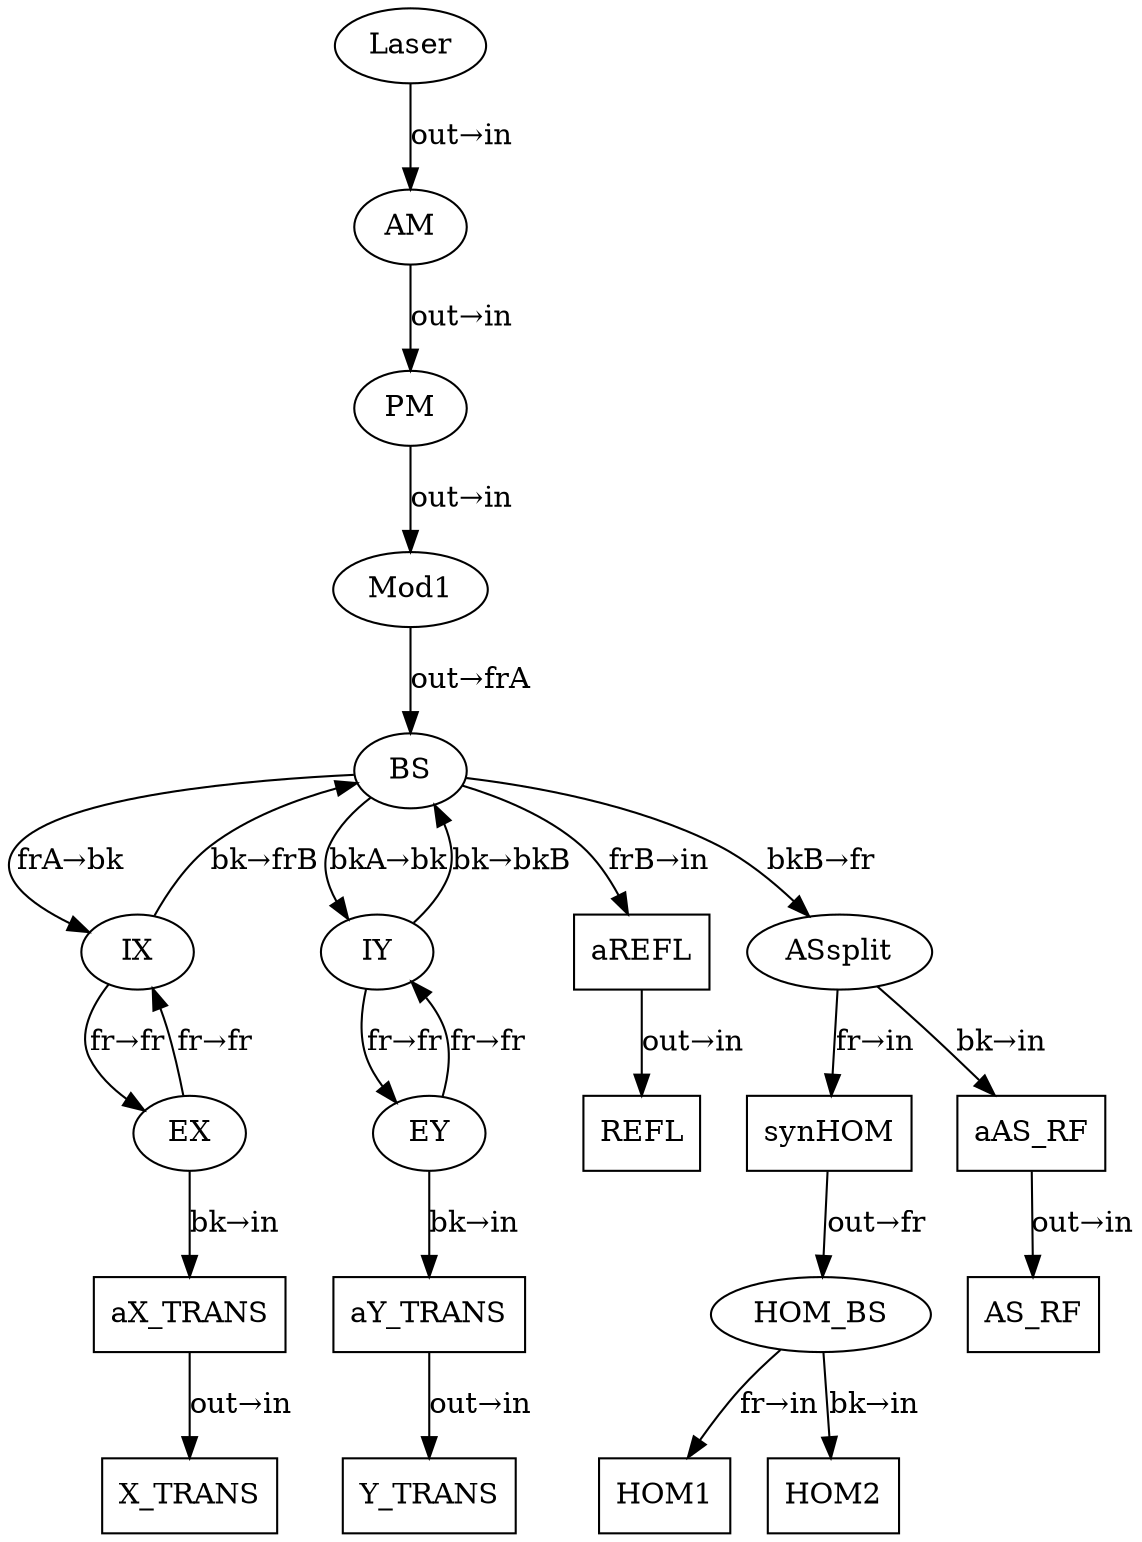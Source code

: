 digraph G {
    Laser;
    AM;
    PM;
    Mod1;
    BS;
    IX;
    IY;
    EX;
    EY;
    aREFL [shape=box];
    REFL [shape=box];
    aX_TRANS [shape=box];
    aY_TRANS [shape=box];
    X_TRANS [shape=box];
    Y_TRANS [shape=box];
    ASsplit;
    HOM_BS;
    synHOM [shape=box];
    HOM1 [shape=box];
    HOM2 [shape=box];
    aAS_RF [shape=box];
    AS_RF [shape=box];
     Laser:out -> AM:in [label="out&rarr;in"];
     AM:out -> PM:in [label="out&rarr;in"];
     PM:out -> Mod1:in [label="out&rarr;in"];
     Mod1:out -> BS:frA [label="out&rarr;frA"];
     BS:frA -> IX:bk [label="frA&rarr;bk"];
     BS:bkA -> IY:bk [label="bkA&rarr;bk"];
     IX:bk -> BS:frB [label="bk&rarr;frB"];
     IY:bk -> BS:bkB [label="bk&rarr;bkB"];
     IX:fr -> EX:fr [label="fr&rarr;fr"];
     EX:fr -> IX:fr [label="fr&rarr;fr"];
     IY:fr -> EY:fr [label="fr&rarr;fr"];
     EY:fr -> IY:fr [label="fr&rarr;fr"];
     BS:frB -> aREFL:in [label="frB&rarr;in"];
     aREFL:out -> REFL:in [label="out&rarr;in"];
     EX:bk -> aX_TRANS:in [label="bk&rarr;in"];
     EY:bk -> aY_TRANS:in [label="bk&rarr;in"];
     aX_TRANS:out -> X_TRANS:in [label="out&rarr;in"];
     aY_TRANS:out -> Y_TRANS:in [label="out&rarr;in"];
     BS:bkB -> ASsplit:fr [label="bkB&rarr;fr"];
     ASsplit:bk -> aAS_RF:in [label="bk&rarr;in"];
     aAS_RF:out -> AS_RF:in [label="out&rarr;in"];
     ASsplit:fr -> synHOM:in [label="fr&rarr;in"];
     synHOM:out -> HOM_BS:fr [label="out&rarr;fr"];
     HOM_BS:fr -> HOM1:in [label="fr&rarr;in"];
     HOM_BS:bk -> HOM2:in [label="bk&rarr;in"];
}
